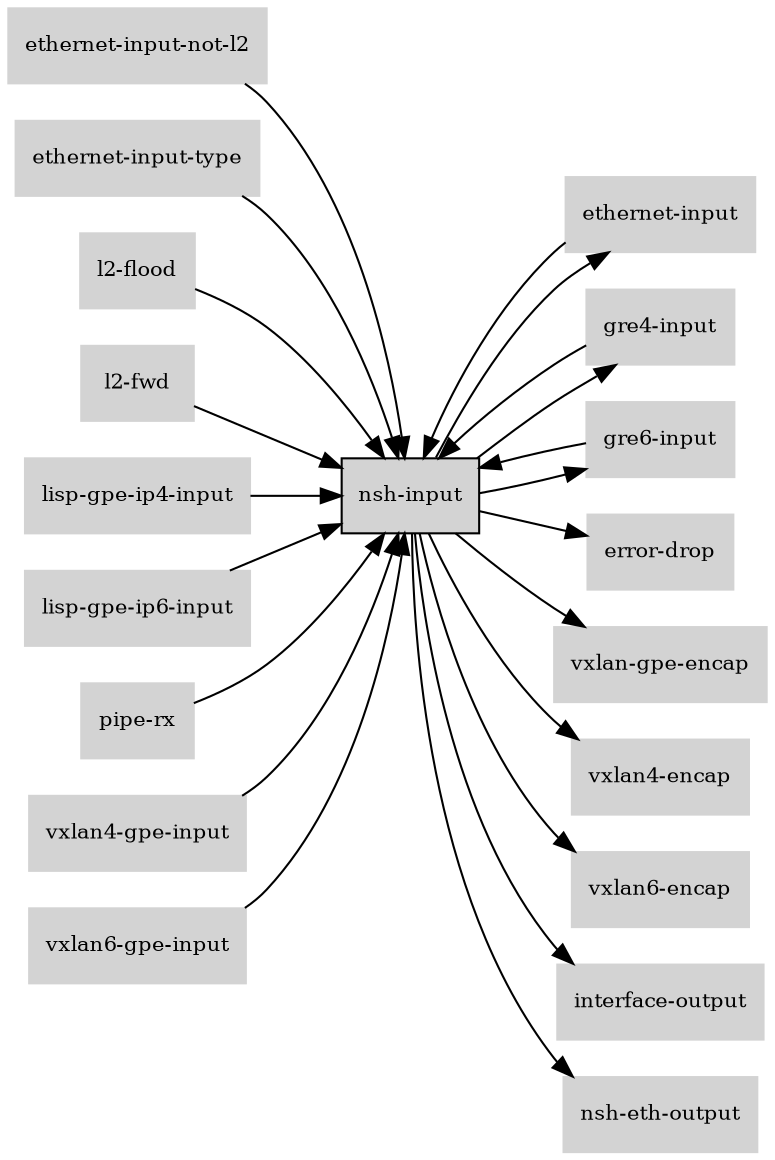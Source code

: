 digraph "nsh_input_subgraph" {
  rankdir=LR;
  node [shape=box, style=filled, fontsize=10, color=lightgray, fontcolor=black, fillcolor=lightgray];
  "nsh-input" [color=black, fontcolor=black, fillcolor=lightgray];
  edge [fontsize=8];
  "ethernet-input" -> "nsh-input";
  "ethernet-input-not-l2" -> "nsh-input";
  "ethernet-input-type" -> "nsh-input";
  "gre4-input" -> "nsh-input";
  "gre6-input" -> "nsh-input";
  "l2-flood" -> "nsh-input";
  "l2-fwd" -> "nsh-input";
  "lisp-gpe-ip4-input" -> "nsh-input";
  "lisp-gpe-ip6-input" -> "nsh-input";
  "nsh-input" -> "error-drop";
  "nsh-input" -> "gre4-input";
  "nsh-input" -> "gre6-input";
  "nsh-input" -> "vxlan-gpe-encap";
  "nsh-input" -> "vxlan4-encap";
  "nsh-input" -> "vxlan6-encap";
  "nsh-input" -> "ethernet-input";
  "nsh-input" -> "interface-output";
  "nsh-input" -> "nsh-eth-output";
  "pipe-rx" -> "nsh-input";
  "vxlan4-gpe-input" -> "nsh-input";
  "vxlan6-gpe-input" -> "nsh-input";
}
